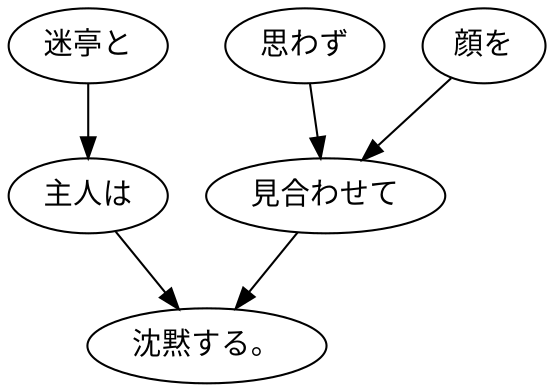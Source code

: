 digraph graph1571 {
	node0 [label="迷亭と"];
	node1 [label="主人は"];
	node2 [label="思わず"];
	node3 [label="顔を"];
	node4 [label="見合わせて"];
	node5 [label="沈黙する。"];
	node0 -> node1;
	node1 -> node5;
	node2 -> node4;
	node3 -> node4;
	node4 -> node5;
}

